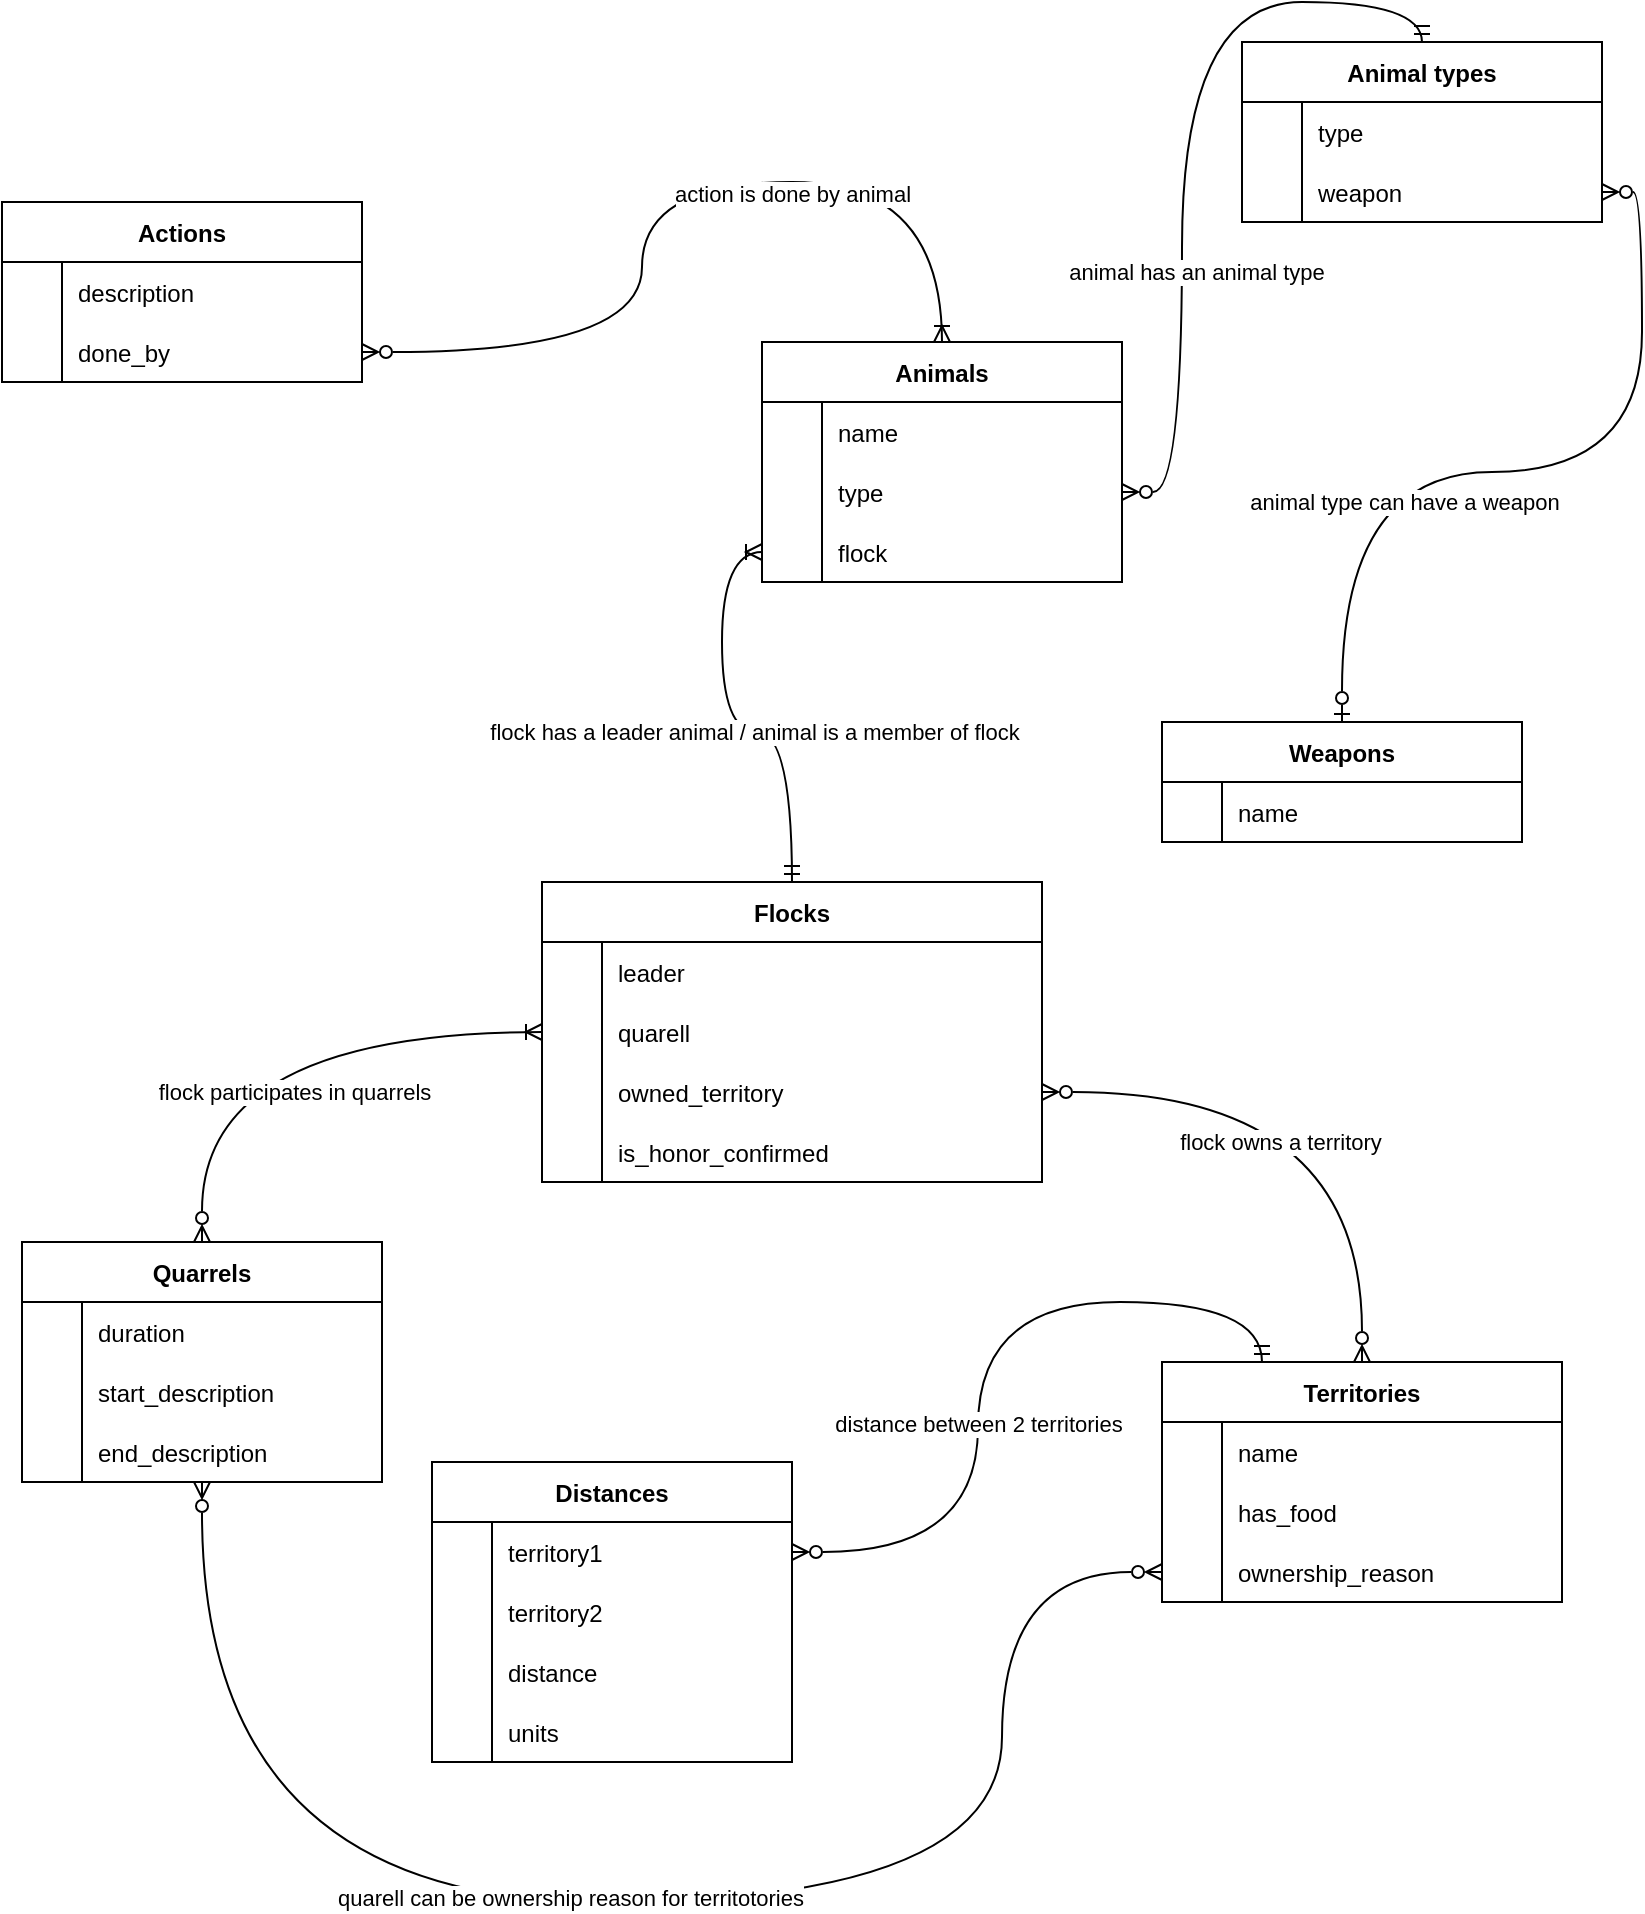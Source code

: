 <mxfile version="20.8.23" type="device"><diagram id="R2lEEEUBdFMjLlhIrx00" name="Page-1"><mxGraphModel dx="1482" dy="797" grid="1" gridSize="10" guides="1" tooltips="1" connect="1" arrows="1" fold="1" page="1" pageScale="1" pageWidth="850" pageHeight="1100" math="0" shadow="0" extFonts="Permanent Marker^https://fonts.googleapis.com/css?family=Permanent+Marker"><root><mxCell id="0"/><mxCell id="1" parent="0"/><mxCell id="C-vyLk0tnHw3VtMMgP7b-2" value="Flocks" style="shape=table;startSize=30;container=1;collapsible=1;childLayout=tableLayout;fixedRows=1;rowLines=0;fontStyle=1;align=center;resizeLast=1;" parent="1" vertex="1"><mxGeometry x="300" y="480" width="250" height="150" as="geometry"/></mxCell><mxCell id="6ipA8E3GetW88BNHEh7U-5" value="" style="shape=tableRow;horizontal=0;startSize=0;swimlaneHead=0;swimlaneBody=0;fillColor=none;collapsible=0;dropTarget=0;points=[[0,0.5],[1,0.5]];portConstraint=eastwest;top=0;left=0;right=0;bottom=0;" parent="C-vyLk0tnHw3VtMMgP7b-2" vertex="1"><mxGeometry y="30" width="250" height="30" as="geometry"/></mxCell><mxCell id="6ipA8E3GetW88BNHEh7U-6" value="" style="shape=partialRectangle;connectable=0;fillColor=none;top=0;left=0;bottom=0;right=0;fontStyle=0;overflow=hidden;" parent="6ipA8E3GetW88BNHEh7U-5" vertex="1"><mxGeometry width="30" height="30" as="geometry"><mxRectangle width="30" height="30" as="alternateBounds"/></mxGeometry></mxCell><mxCell id="6ipA8E3GetW88BNHEh7U-7" value="leader" style="shape=partialRectangle;connectable=0;fillColor=none;top=0;left=0;bottom=0;right=0;align=left;spacingLeft=6;fontStyle=0;overflow=hidden;" parent="6ipA8E3GetW88BNHEh7U-5" vertex="1"><mxGeometry x="30" width="220" height="30" as="geometry"><mxRectangle width="220" height="30" as="alternateBounds"/></mxGeometry></mxCell><mxCell id="xkvmpEbdyaHz_bhi0SRN-27" value="" style="shape=tableRow;horizontal=0;startSize=0;swimlaneHead=0;swimlaneBody=0;fillColor=none;collapsible=0;dropTarget=0;points=[[0,0.5],[1,0.5]];portConstraint=eastwest;top=0;left=0;right=0;bottom=0;" parent="C-vyLk0tnHw3VtMMgP7b-2" vertex="1"><mxGeometry y="60" width="250" height="30" as="geometry"/></mxCell><mxCell id="xkvmpEbdyaHz_bhi0SRN-28" value="" style="shape=partialRectangle;connectable=0;fillColor=none;top=0;left=0;bottom=0;right=0;editable=1;overflow=hidden;" parent="xkvmpEbdyaHz_bhi0SRN-27" vertex="1"><mxGeometry width="30" height="30" as="geometry"><mxRectangle width="30" height="30" as="alternateBounds"/></mxGeometry></mxCell><mxCell id="xkvmpEbdyaHz_bhi0SRN-29" value="quarell" style="shape=partialRectangle;connectable=0;fillColor=none;top=0;left=0;bottom=0;right=0;align=left;spacingLeft=6;overflow=hidden;" parent="xkvmpEbdyaHz_bhi0SRN-27" vertex="1"><mxGeometry x="30" width="220" height="30" as="geometry"><mxRectangle width="220" height="30" as="alternateBounds"/></mxGeometry></mxCell><mxCell id="xkvmpEbdyaHz_bhi0SRN-30" value="" style="shape=tableRow;horizontal=0;startSize=0;swimlaneHead=0;swimlaneBody=0;fillColor=none;collapsible=0;dropTarget=0;points=[[0,0.5],[1,0.5]];portConstraint=eastwest;top=0;left=0;right=0;bottom=0;" parent="C-vyLk0tnHw3VtMMgP7b-2" vertex="1"><mxGeometry y="90" width="250" height="30" as="geometry"/></mxCell><mxCell id="xkvmpEbdyaHz_bhi0SRN-31" value="" style="shape=partialRectangle;connectable=0;fillColor=none;top=0;left=0;bottom=0;right=0;editable=1;overflow=hidden;" parent="xkvmpEbdyaHz_bhi0SRN-30" vertex="1"><mxGeometry width="30" height="30" as="geometry"><mxRectangle width="30" height="30" as="alternateBounds"/></mxGeometry></mxCell><mxCell id="xkvmpEbdyaHz_bhi0SRN-32" value="owned_territory" style="shape=partialRectangle;connectable=0;fillColor=none;top=0;left=0;bottom=0;right=0;align=left;spacingLeft=6;overflow=hidden;" parent="xkvmpEbdyaHz_bhi0SRN-30" vertex="1"><mxGeometry x="30" width="220" height="30" as="geometry"><mxRectangle width="220" height="30" as="alternateBounds"/></mxGeometry></mxCell><mxCell id="xkvmpEbdyaHz_bhi0SRN-50" value="" style="shape=tableRow;horizontal=0;startSize=0;swimlaneHead=0;swimlaneBody=0;fillColor=none;collapsible=0;dropTarget=0;points=[[0,0.5],[1,0.5]];portConstraint=eastwest;top=0;left=0;right=0;bottom=0;" parent="C-vyLk0tnHw3VtMMgP7b-2" vertex="1"><mxGeometry y="120" width="250" height="30" as="geometry"/></mxCell><mxCell id="xkvmpEbdyaHz_bhi0SRN-51" value="" style="shape=partialRectangle;connectable=0;fillColor=none;top=0;left=0;bottom=0;right=0;editable=1;overflow=hidden;" parent="xkvmpEbdyaHz_bhi0SRN-50" vertex="1"><mxGeometry width="30" height="30" as="geometry"><mxRectangle width="30" height="30" as="alternateBounds"/></mxGeometry></mxCell><mxCell id="xkvmpEbdyaHz_bhi0SRN-52" value="is_honor_confirmed" style="shape=partialRectangle;connectable=0;fillColor=none;top=0;left=0;bottom=0;right=0;align=left;spacingLeft=6;overflow=hidden;" parent="xkvmpEbdyaHz_bhi0SRN-50" vertex="1"><mxGeometry x="30" width="220" height="30" as="geometry"><mxRectangle width="220" height="30" as="alternateBounds"/></mxGeometry></mxCell><mxCell id="6ipA8E3GetW88BNHEh7U-30" value="Territories" style="shape=table;startSize=30;container=1;collapsible=1;childLayout=tableLayout;fixedRows=1;rowLines=0;fontStyle=1;align=center;resizeLast=1;" parent="1" vertex="1"><mxGeometry x="610" y="720" width="200" height="120" as="geometry"/></mxCell><mxCell id="6ipA8E3GetW88BNHEh7U-34" value="" style="shape=tableRow;horizontal=0;startSize=0;swimlaneHead=0;swimlaneBody=0;fillColor=none;collapsible=0;dropTarget=0;points=[[0,0.5],[1,0.5]];portConstraint=eastwest;top=0;left=0;right=0;bottom=0;" parent="6ipA8E3GetW88BNHEh7U-30" vertex="1"><mxGeometry y="30" width="200" height="30" as="geometry"/></mxCell><mxCell id="6ipA8E3GetW88BNHEh7U-35" value="" style="shape=partialRectangle;connectable=0;fillColor=none;top=0;left=0;bottom=0;right=0;editable=1;overflow=hidden;" parent="6ipA8E3GetW88BNHEh7U-34" vertex="1"><mxGeometry width="30" height="30" as="geometry"><mxRectangle width="30" height="30" as="alternateBounds"/></mxGeometry></mxCell><mxCell id="6ipA8E3GetW88BNHEh7U-36" value="name" style="shape=partialRectangle;connectable=0;fillColor=none;top=0;left=0;bottom=0;right=0;align=left;spacingLeft=6;overflow=hidden;" parent="6ipA8E3GetW88BNHEh7U-34" vertex="1"><mxGeometry x="30" width="170" height="30" as="geometry"><mxRectangle width="170" height="30" as="alternateBounds"/></mxGeometry></mxCell><mxCell id="6ipA8E3GetW88BNHEh7U-69" value="" style="shape=tableRow;horizontal=0;startSize=0;swimlaneHead=0;swimlaneBody=0;fillColor=none;collapsible=0;dropTarget=0;points=[[0,0.5],[1,0.5]];portConstraint=eastwest;top=0;left=0;right=0;bottom=0;" parent="6ipA8E3GetW88BNHEh7U-30" vertex="1"><mxGeometry y="60" width="200" height="30" as="geometry"/></mxCell><mxCell id="6ipA8E3GetW88BNHEh7U-70" value="" style="shape=partialRectangle;connectable=0;fillColor=none;top=0;left=0;bottom=0;right=0;fontStyle=0;overflow=hidden;" parent="6ipA8E3GetW88BNHEh7U-69" vertex="1"><mxGeometry width="30" height="30" as="geometry"><mxRectangle width="30" height="30" as="alternateBounds"/></mxGeometry></mxCell><mxCell id="6ipA8E3GetW88BNHEh7U-71" value="has_food" style="shape=partialRectangle;connectable=0;fillColor=none;top=0;left=0;bottom=0;right=0;align=left;spacingLeft=6;fontStyle=0;overflow=hidden;" parent="6ipA8E3GetW88BNHEh7U-69" vertex="1"><mxGeometry x="30" width="170" height="30" as="geometry"><mxRectangle width="170" height="30" as="alternateBounds"/></mxGeometry></mxCell><mxCell id="17K6z_Gl12oQBAm6hznt-1" value="" style="shape=tableRow;horizontal=0;startSize=0;swimlaneHead=0;swimlaneBody=0;fillColor=none;collapsible=0;dropTarget=0;points=[[0,0.5],[1,0.5]];portConstraint=eastwest;top=0;left=0;right=0;bottom=0;" parent="6ipA8E3GetW88BNHEh7U-30" vertex="1"><mxGeometry y="90" width="200" height="30" as="geometry"/></mxCell><mxCell id="17K6z_Gl12oQBAm6hznt-2" value="" style="shape=partialRectangle;connectable=0;fillColor=none;top=0;left=0;bottom=0;right=0;editable=1;overflow=hidden;" parent="17K6z_Gl12oQBAm6hznt-1" vertex="1"><mxGeometry width="30" height="30" as="geometry"><mxRectangle width="30" height="30" as="alternateBounds"/></mxGeometry></mxCell><mxCell id="17K6z_Gl12oQBAm6hznt-3" value="ownership_reason" style="shape=partialRectangle;connectable=0;fillColor=none;top=0;left=0;bottom=0;right=0;align=left;spacingLeft=6;overflow=hidden;" parent="17K6z_Gl12oQBAm6hznt-1" vertex="1"><mxGeometry x="30" width="170" height="30" as="geometry"><mxRectangle width="170" height="30" as="alternateBounds"/></mxGeometry></mxCell><mxCell id="6ipA8E3GetW88BNHEh7U-43" value="Animals" style="shape=table;startSize=30;container=1;collapsible=1;childLayout=tableLayout;fixedRows=1;rowLines=0;fontStyle=1;align=center;resizeLast=1;" parent="1" vertex="1"><mxGeometry x="410" y="210" width="180" height="120" as="geometry"/></mxCell><mxCell id="6ipA8E3GetW88BNHEh7U-50" value="" style="shape=tableRow;horizontal=0;startSize=0;swimlaneHead=0;swimlaneBody=0;fillColor=none;collapsible=0;dropTarget=0;points=[[0,0.5],[1,0.5]];portConstraint=eastwest;top=0;left=0;right=0;bottom=0;" parent="6ipA8E3GetW88BNHEh7U-43" vertex="1"><mxGeometry y="30" width="180" height="30" as="geometry"/></mxCell><mxCell id="6ipA8E3GetW88BNHEh7U-51" value="" style="shape=partialRectangle;connectable=0;fillColor=none;top=0;left=0;bottom=0;right=0;editable=1;overflow=hidden;" parent="6ipA8E3GetW88BNHEh7U-50" vertex="1"><mxGeometry width="30" height="30" as="geometry"><mxRectangle width="30" height="30" as="alternateBounds"/></mxGeometry></mxCell><mxCell id="6ipA8E3GetW88BNHEh7U-52" value="name" style="shape=partialRectangle;connectable=0;fillColor=none;top=0;left=0;bottom=0;right=0;align=left;spacingLeft=6;overflow=hidden;" parent="6ipA8E3GetW88BNHEh7U-50" vertex="1"><mxGeometry x="30" width="150" height="30" as="geometry"><mxRectangle width="150" height="30" as="alternateBounds"/></mxGeometry></mxCell><mxCell id="xkvmpEbdyaHz_bhi0SRN-102" value="" style="shape=tableRow;horizontal=0;startSize=0;swimlaneHead=0;swimlaneBody=0;fillColor=none;collapsible=0;dropTarget=0;points=[[0,0.5],[1,0.5]];portConstraint=eastwest;top=0;left=0;right=0;bottom=0;" parent="6ipA8E3GetW88BNHEh7U-43" vertex="1"><mxGeometry y="60" width="180" height="30" as="geometry"/></mxCell><mxCell id="xkvmpEbdyaHz_bhi0SRN-103" value="" style="shape=partialRectangle;connectable=0;fillColor=none;top=0;left=0;bottom=0;right=0;editable=1;overflow=hidden;" parent="xkvmpEbdyaHz_bhi0SRN-102" vertex="1"><mxGeometry width="30" height="30" as="geometry"><mxRectangle width="30" height="30" as="alternateBounds"/></mxGeometry></mxCell><mxCell id="xkvmpEbdyaHz_bhi0SRN-104" value="type" style="shape=partialRectangle;connectable=0;fillColor=none;top=0;left=0;bottom=0;right=0;align=left;spacingLeft=6;overflow=hidden;" parent="xkvmpEbdyaHz_bhi0SRN-102" vertex="1"><mxGeometry x="30" width="150" height="30" as="geometry"><mxRectangle width="150" height="30" as="alternateBounds"/></mxGeometry></mxCell><mxCell id="6ipA8E3GetW88BNHEh7U-47" value="" style="shape=tableRow;horizontal=0;startSize=0;swimlaneHead=0;swimlaneBody=0;fillColor=none;collapsible=0;dropTarget=0;points=[[0,0.5],[1,0.5]];portConstraint=eastwest;top=0;left=0;right=0;bottom=0;" parent="6ipA8E3GetW88BNHEh7U-43" vertex="1"><mxGeometry y="90" width="180" height="30" as="geometry"/></mxCell><mxCell id="6ipA8E3GetW88BNHEh7U-48" value="" style="shape=partialRectangle;connectable=0;fillColor=none;top=0;left=0;bottom=0;right=0;editable=1;overflow=hidden;" parent="6ipA8E3GetW88BNHEh7U-47" vertex="1"><mxGeometry width="30" height="30" as="geometry"><mxRectangle width="30" height="30" as="alternateBounds"/></mxGeometry></mxCell><mxCell id="6ipA8E3GetW88BNHEh7U-49" value="flock" style="shape=partialRectangle;connectable=0;fillColor=none;top=0;left=0;bottom=0;right=0;align=left;spacingLeft=6;overflow=hidden;" parent="6ipA8E3GetW88BNHEh7U-47" vertex="1"><mxGeometry x="30" width="150" height="30" as="geometry"><mxRectangle width="150" height="30" as="alternateBounds"/></mxGeometry></mxCell><mxCell id="6ipA8E3GetW88BNHEh7U-56" value="Weapons" style="shape=table;startSize=30;container=1;collapsible=1;childLayout=tableLayout;fixedRows=1;rowLines=0;fontStyle=1;align=center;resizeLast=1;" parent="1" vertex="1"><mxGeometry x="610" y="400" width="180" height="60" as="geometry"/></mxCell><mxCell id="6ipA8E3GetW88BNHEh7U-60" value="" style="shape=tableRow;horizontal=0;startSize=0;swimlaneHead=0;swimlaneBody=0;fillColor=none;collapsible=0;dropTarget=0;points=[[0,0.5],[1,0.5]];portConstraint=eastwest;top=0;left=0;right=0;bottom=0;" parent="6ipA8E3GetW88BNHEh7U-56" vertex="1"><mxGeometry y="30" width="180" height="30" as="geometry"/></mxCell><mxCell id="6ipA8E3GetW88BNHEh7U-61" value="" style="shape=partialRectangle;connectable=0;fillColor=none;top=0;left=0;bottom=0;right=0;editable=1;overflow=hidden;" parent="6ipA8E3GetW88BNHEh7U-60" vertex="1"><mxGeometry width="30" height="30" as="geometry"><mxRectangle width="30" height="30" as="alternateBounds"/></mxGeometry></mxCell><mxCell id="6ipA8E3GetW88BNHEh7U-62" value="name" style="shape=partialRectangle;connectable=0;fillColor=none;top=0;left=0;bottom=0;right=0;align=left;spacingLeft=6;overflow=hidden;" parent="6ipA8E3GetW88BNHEh7U-60" vertex="1"><mxGeometry x="30" width="150" height="30" as="geometry"><mxRectangle width="150" height="30" as="alternateBounds"/></mxGeometry></mxCell><mxCell id="6ipA8E3GetW88BNHEh7U-74" style="edgeStyle=orthogonalEdgeStyle;curved=1;orthogonalLoop=1;jettySize=auto;html=1;entryX=0.5;entryY=0;entryDx=0;entryDy=0;exitX=0;exitY=0.5;exitDx=0;exitDy=0;startArrow=ERoneToMany;startFill=0;endArrow=ERmandOne;endFill=0;" parent="1" source="6ipA8E3GetW88BNHEh7U-47" target="C-vyLk0tnHw3VtMMgP7b-2" edge="1"><mxGeometry relative="1" as="geometry"><mxPoint x="145.05" y="535" as="targetPoint"/></mxGeometry></mxCell><mxCell id="6ipA8E3GetW88BNHEh7U-110" value="flock has a leader animal / animal is a member of flock" style="edgeLabel;html=1;align=center;verticalAlign=middle;resizable=0;points=[];" parent="6ipA8E3GetW88BNHEh7U-74" vertex="1" connectable="0"><mxGeometry x="0.285" y="7" relative="1" as="geometry"><mxPoint x="-16" y="7" as="offset"/></mxGeometry></mxCell><mxCell id="6ipA8E3GetW88BNHEh7U-75" style="edgeStyle=orthogonalEdgeStyle;curved=1;orthogonalLoop=1;jettySize=auto;html=1;startArrow=ERzeroToMany;startFill=0;endArrow=ERzeroToMany;endFill=0;exitX=0.5;exitY=0;exitDx=0;exitDy=0;entryX=1;entryY=0.5;entryDx=0;entryDy=0;" parent="1" source="6ipA8E3GetW88BNHEh7U-30" target="xkvmpEbdyaHz_bhi0SRN-30" edge="1"><mxGeometry relative="1" as="geometry"><mxPoint x="530" y="670" as="sourcePoint"/><mxPoint x="395" y="540" as="targetPoint"/></mxGeometry></mxCell><mxCell id="6ipA8E3GetW88BNHEh7U-108" value="flock owns a territory" style="edgeLabel;html=1;align=center;verticalAlign=middle;resizable=0;points=[];" parent="6ipA8E3GetW88BNHEh7U-75" vertex="1" connectable="0"><mxGeometry x="0.069" y="2" relative="1" as="geometry"><mxPoint x="-19" y="23" as="offset"/></mxGeometry></mxCell><mxCell id="6ipA8E3GetW88BNHEh7U-81" value="Quarrels" style="shape=table;startSize=30;container=1;collapsible=1;childLayout=tableLayout;fixedRows=1;rowLines=0;fontStyle=1;align=center;resizeLast=1;" parent="1" vertex="1"><mxGeometry x="40" y="660" width="180" height="120" as="geometry"/></mxCell><mxCell id="6ipA8E3GetW88BNHEh7U-85" value="" style="shape=tableRow;horizontal=0;startSize=0;swimlaneHead=0;swimlaneBody=0;fillColor=none;collapsible=0;dropTarget=0;points=[[0,0.5],[1,0.5]];portConstraint=eastwest;top=0;left=0;right=0;bottom=0;" parent="6ipA8E3GetW88BNHEh7U-81" vertex="1"><mxGeometry y="30" width="180" height="30" as="geometry"/></mxCell><mxCell id="6ipA8E3GetW88BNHEh7U-86" value="" style="shape=partialRectangle;connectable=0;fillColor=none;top=0;left=0;bottom=0;right=0;editable=1;overflow=hidden;" parent="6ipA8E3GetW88BNHEh7U-85" vertex="1"><mxGeometry width="30" height="30" as="geometry"><mxRectangle width="30" height="30" as="alternateBounds"/></mxGeometry></mxCell><mxCell id="6ipA8E3GetW88BNHEh7U-87" value="duration" style="shape=partialRectangle;connectable=0;fillColor=none;top=0;left=0;bottom=0;right=0;align=left;spacingLeft=6;overflow=hidden;" parent="6ipA8E3GetW88BNHEh7U-85" vertex="1"><mxGeometry x="30" width="150" height="30" as="geometry"><mxRectangle width="150" height="30" as="alternateBounds"/></mxGeometry></mxCell><mxCell id="6ipA8E3GetW88BNHEh7U-97" value="" style="shape=tableRow;horizontal=0;startSize=0;swimlaneHead=0;swimlaneBody=0;fillColor=none;collapsible=0;dropTarget=0;points=[[0,0.5],[1,0.5]];portConstraint=eastwest;top=0;left=0;right=0;bottom=0;" parent="6ipA8E3GetW88BNHEh7U-81" vertex="1"><mxGeometry y="60" width="180" height="30" as="geometry"/></mxCell><mxCell id="6ipA8E3GetW88BNHEh7U-98" value="" style="shape=partialRectangle;connectable=0;fillColor=none;top=0;left=0;bottom=0;right=0;editable=1;overflow=hidden;" parent="6ipA8E3GetW88BNHEh7U-97" vertex="1"><mxGeometry width="30" height="30" as="geometry"><mxRectangle width="30" height="30" as="alternateBounds"/></mxGeometry></mxCell><mxCell id="6ipA8E3GetW88BNHEh7U-99" value="start_description" style="shape=partialRectangle;connectable=0;fillColor=none;top=0;left=0;bottom=0;right=0;align=left;spacingLeft=6;overflow=hidden;" parent="6ipA8E3GetW88BNHEh7U-97" vertex="1"><mxGeometry x="30" width="150" height="30" as="geometry"><mxRectangle width="150" height="30" as="alternateBounds"/></mxGeometry></mxCell><mxCell id="6ipA8E3GetW88BNHEh7U-100" value="" style="shape=tableRow;horizontal=0;startSize=0;swimlaneHead=0;swimlaneBody=0;fillColor=none;collapsible=0;dropTarget=0;points=[[0,0.5],[1,0.5]];portConstraint=eastwest;top=0;left=0;right=0;bottom=0;" parent="6ipA8E3GetW88BNHEh7U-81" vertex="1"><mxGeometry y="90" width="180" height="30" as="geometry"/></mxCell><mxCell id="6ipA8E3GetW88BNHEh7U-101" value="" style="shape=partialRectangle;connectable=0;fillColor=none;top=0;left=0;bottom=0;right=0;editable=1;overflow=hidden;" parent="6ipA8E3GetW88BNHEh7U-100" vertex="1"><mxGeometry width="30" height="30" as="geometry"><mxRectangle width="30" height="30" as="alternateBounds"/></mxGeometry></mxCell><mxCell id="6ipA8E3GetW88BNHEh7U-102" value="end_description" style="shape=partialRectangle;connectable=0;fillColor=none;top=0;left=0;bottom=0;right=0;align=left;spacingLeft=6;overflow=hidden;" parent="6ipA8E3GetW88BNHEh7U-100" vertex="1"><mxGeometry x="30" width="150" height="30" as="geometry"><mxRectangle width="150" height="30" as="alternateBounds"/></mxGeometry></mxCell><mxCell id="6ipA8E3GetW88BNHEh7U-106" style="edgeStyle=orthogonalEdgeStyle;curved=1;orthogonalLoop=1;jettySize=auto;html=1;entryX=0.5;entryY=0;entryDx=0;entryDy=0;startArrow=ERoneToMany;startFill=0;endArrow=ERzeroToMany;endFill=0;exitX=0;exitY=0.5;exitDx=0;exitDy=0;" parent="1" source="xkvmpEbdyaHz_bhi0SRN-27" target="6ipA8E3GetW88BNHEh7U-81" edge="1"><mxGeometry relative="1" as="geometry"><mxPoint x="145.05" y="595.032" as="sourcePoint"/><mxPoint x="220.0" y="725" as="targetPoint"/></mxGeometry></mxCell><mxCell id="xkvmpEbdyaHz_bhi0SRN-21" value="flock participates in quarrels" style="edgeLabel;html=1;align=center;verticalAlign=middle;resizable=0;points=[];" parent="6ipA8E3GetW88BNHEh7U-106" vertex="1" connectable="0"><mxGeometry x="-0.119" y="4" relative="1" as="geometry"><mxPoint x="-3" y="26" as="offset"/></mxGeometry></mxCell><mxCell id="xkvmpEbdyaHz_bhi0SRN-4" value="Actions" style="shape=table;startSize=30;container=1;collapsible=1;childLayout=tableLayout;fixedRows=1;rowLines=0;fontStyle=1;align=center;resizeLast=1;" parent="1" vertex="1"><mxGeometry x="30" y="140" width="180" height="90" as="geometry"/></mxCell><mxCell id="xkvmpEbdyaHz_bhi0SRN-8" value="" style="shape=tableRow;horizontal=0;startSize=0;swimlaneHead=0;swimlaneBody=0;fillColor=none;collapsible=0;dropTarget=0;points=[[0,0.5],[1,0.5]];portConstraint=eastwest;top=0;left=0;right=0;bottom=0;" parent="xkvmpEbdyaHz_bhi0SRN-4" vertex="1"><mxGeometry y="30" width="180" height="30" as="geometry"/></mxCell><mxCell id="xkvmpEbdyaHz_bhi0SRN-9" value="" style="shape=partialRectangle;connectable=0;fillColor=none;top=0;left=0;bottom=0;right=0;editable=1;overflow=hidden;" parent="xkvmpEbdyaHz_bhi0SRN-8" vertex="1"><mxGeometry width="30" height="30" as="geometry"><mxRectangle width="30" height="30" as="alternateBounds"/></mxGeometry></mxCell><mxCell id="xkvmpEbdyaHz_bhi0SRN-10" value="description" style="shape=partialRectangle;connectable=0;fillColor=none;top=0;left=0;bottom=0;right=0;align=left;spacingLeft=6;overflow=hidden;" parent="xkvmpEbdyaHz_bhi0SRN-8" vertex="1"><mxGeometry x="30" width="150" height="30" as="geometry"><mxRectangle width="150" height="30" as="alternateBounds"/></mxGeometry></mxCell><mxCell id="xkvmpEbdyaHz_bhi0SRN-14" value="" style="shape=tableRow;horizontal=0;startSize=0;swimlaneHead=0;swimlaneBody=0;fillColor=none;collapsible=0;dropTarget=0;points=[[0,0.5],[1,0.5]];portConstraint=eastwest;top=0;left=0;right=0;bottom=0;" parent="xkvmpEbdyaHz_bhi0SRN-4" vertex="1"><mxGeometry y="60" width="180" height="30" as="geometry"/></mxCell><mxCell id="xkvmpEbdyaHz_bhi0SRN-15" value="" style="shape=partialRectangle;connectable=0;fillColor=none;top=0;left=0;bottom=0;right=0;editable=1;overflow=hidden;" parent="xkvmpEbdyaHz_bhi0SRN-14" vertex="1"><mxGeometry width="30" height="30" as="geometry"><mxRectangle width="30" height="30" as="alternateBounds"/></mxGeometry></mxCell><mxCell id="xkvmpEbdyaHz_bhi0SRN-16" value="done_by" style="shape=partialRectangle;connectable=0;fillColor=none;top=0;left=0;bottom=0;right=0;align=left;spacingLeft=6;overflow=hidden;" parent="xkvmpEbdyaHz_bhi0SRN-14" vertex="1"><mxGeometry x="30" width="150" height="30" as="geometry"><mxRectangle width="150" height="30" as="alternateBounds"/></mxGeometry></mxCell><mxCell id="xkvmpEbdyaHz_bhi0SRN-18" style="edgeStyle=orthogonalEdgeStyle;curved=1;orthogonalLoop=1;jettySize=auto;html=1;entryX=1;entryY=0.5;entryDx=0;entryDy=0;startArrow=ERoneToMany;startFill=0;endArrow=ERzeroToMany;endFill=0;exitX=0.5;exitY=0;exitDx=0;exitDy=0;" parent="1" source="6ipA8E3GetW88BNHEh7U-43" target="xkvmpEbdyaHz_bhi0SRN-14" edge="1"><mxGeometry relative="1" as="geometry"><mxPoint x="270" y="475" as="targetPoint"/><mxPoint x="340" y="205" as="sourcePoint"/><Array as="points"><mxPoint x="500" y="130"/><mxPoint x="350" y="130"/><mxPoint x="350" y="215"/></Array></mxGeometry></mxCell><mxCell id="xkvmpEbdyaHz_bhi0SRN-19" value="action is done by animal" style="edgeLabel;html=1;align=center;verticalAlign=middle;resizable=0;points=[];" parent="xkvmpEbdyaHz_bhi0SRN-18" vertex="1" connectable="0"><mxGeometry x="0.285" y="7" relative="1" as="geometry"><mxPoint x="68" y="-57" as="offset"/></mxGeometry></mxCell><mxCell id="xkvmpEbdyaHz_bhi0SRN-53" value="Distances" style="shape=table;startSize=30;container=1;collapsible=1;childLayout=tableLayout;fixedRows=1;rowLines=0;fontStyle=1;align=center;resizeLast=1;" parent="1" vertex="1"><mxGeometry x="245" y="770" width="180" height="150" as="geometry"/></mxCell><mxCell id="xkvmpEbdyaHz_bhi0SRN-57" value="" style="shape=tableRow;horizontal=0;startSize=0;swimlaneHead=0;swimlaneBody=0;fillColor=none;collapsible=0;dropTarget=0;points=[[0,0.5],[1,0.5]];portConstraint=eastwest;top=0;left=0;right=0;bottom=0;" parent="xkvmpEbdyaHz_bhi0SRN-53" vertex="1"><mxGeometry y="30" width="180" height="30" as="geometry"/></mxCell><mxCell id="xkvmpEbdyaHz_bhi0SRN-58" value="" style="shape=partialRectangle;connectable=0;fillColor=none;top=0;left=0;bottom=0;right=0;editable=1;overflow=hidden;" parent="xkvmpEbdyaHz_bhi0SRN-57" vertex="1"><mxGeometry width="30" height="30" as="geometry"><mxRectangle width="30" height="30" as="alternateBounds"/></mxGeometry></mxCell><mxCell id="xkvmpEbdyaHz_bhi0SRN-59" value="territory1" style="shape=partialRectangle;connectable=0;fillColor=none;top=0;left=0;bottom=0;right=0;align=left;spacingLeft=6;overflow=hidden;" parent="xkvmpEbdyaHz_bhi0SRN-57" vertex="1"><mxGeometry x="30" width="150" height="30" as="geometry"><mxRectangle width="150" height="30" as="alternateBounds"/></mxGeometry></mxCell><mxCell id="xkvmpEbdyaHz_bhi0SRN-60" value="" style="shape=tableRow;horizontal=0;startSize=0;swimlaneHead=0;swimlaneBody=0;fillColor=none;collapsible=0;dropTarget=0;points=[[0,0.5],[1,0.5]];portConstraint=eastwest;top=0;left=0;right=0;bottom=0;" parent="xkvmpEbdyaHz_bhi0SRN-53" vertex="1"><mxGeometry y="60" width="180" height="30" as="geometry"/></mxCell><mxCell id="xkvmpEbdyaHz_bhi0SRN-61" value="" style="shape=partialRectangle;connectable=0;fillColor=none;top=0;left=0;bottom=0;right=0;editable=1;overflow=hidden;" parent="xkvmpEbdyaHz_bhi0SRN-60" vertex="1"><mxGeometry width="30" height="30" as="geometry"><mxRectangle width="30" height="30" as="alternateBounds"/></mxGeometry></mxCell><mxCell id="xkvmpEbdyaHz_bhi0SRN-62" value="territory2" style="shape=partialRectangle;connectable=0;fillColor=none;top=0;left=0;bottom=0;right=0;align=left;spacingLeft=6;overflow=hidden;" parent="xkvmpEbdyaHz_bhi0SRN-60" vertex="1"><mxGeometry x="30" width="150" height="30" as="geometry"><mxRectangle width="150" height="30" as="alternateBounds"/></mxGeometry></mxCell><mxCell id="xkvmpEbdyaHz_bhi0SRN-63" value="" style="shape=tableRow;horizontal=0;startSize=0;swimlaneHead=0;swimlaneBody=0;fillColor=none;collapsible=0;dropTarget=0;points=[[0,0.5],[1,0.5]];portConstraint=eastwest;top=0;left=0;right=0;bottom=0;" parent="xkvmpEbdyaHz_bhi0SRN-53" vertex="1"><mxGeometry y="90" width="180" height="30" as="geometry"/></mxCell><mxCell id="xkvmpEbdyaHz_bhi0SRN-64" value="" style="shape=partialRectangle;connectable=0;fillColor=none;top=0;left=0;bottom=0;right=0;editable=1;overflow=hidden;" parent="xkvmpEbdyaHz_bhi0SRN-63" vertex="1"><mxGeometry width="30" height="30" as="geometry"><mxRectangle width="30" height="30" as="alternateBounds"/></mxGeometry></mxCell><mxCell id="xkvmpEbdyaHz_bhi0SRN-65" value="distance" style="shape=partialRectangle;connectable=0;fillColor=none;top=0;left=0;bottom=0;right=0;align=left;spacingLeft=6;overflow=hidden;" parent="xkvmpEbdyaHz_bhi0SRN-63" vertex="1"><mxGeometry x="30" width="150" height="30" as="geometry"><mxRectangle width="150" height="30" as="alternateBounds"/></mxGeometry></mxCell><mxCell id="xkvmpEbdyaHz_bhi0SRN-66" value="" style="shape=tableRow;horizontal=0;startSize=0;swimlaneHead=0;swimlaneBody=0;fillColor=none;collapsible=0;dropTarget=0;points=[[0,0.5],[1,0.5]];portConstraint=eastwest;top=0;left=0;right=0;bottom=0;" parent="xkvmpEbdyaHz_bhi0SRN-53" vertex="1"><mxGeometry y="120" width="180" height="30" as="geometry"/></mxCell><mxCell id="xkvmpEbdyaHz_bhi0SRN-67" value="" style="shape=partialRectangle;connectable=0;fillColor=none;top=0;left=0;bottom=0;right=0;editable=1;overflow=hidden;" parent="xkvmpEbdyaHz_bhi0SRN-66" vertex="1"><mxGeometry width="30" height="30" as="geometry"><mxRectangle width="30" height="30" as="alternateBounds"/></mxGeometry></mxCell><mxCell id="xkvmpEbdyaHz_bhi0SRN-68" value="units" style="shape=partialRectangle;connectable=0;fillColor=none;top=0;left=0;bottom=0;right=0;align=left;spacingLeft=6;overflow=hidden;" parent="xkvmpEbdyaHz_bhi0SRN-66" vertex="1"><mxGeometry x="30" width="150" height="30" as="geometry"><mxRectangle width="150" height="30" as="alternateBounds"/></mxGeometry></mxCell><mxCell id="xkvmpEbdyaHz_bhi0SRN-70" style="edgeStyle=orthogonalEdgeStyle;curved=1;orthogonalLoop=1;jettySize=auto;html=1;startArrow=ERmandOne;startFill=0;endArrow=ERzeroToMany;endFill=0;exitX=0.25;exitY=0;exitDx=0;exitDy=0;entryX=1;entryY=0.5;entryDx=0;entryDy=0;" parent="1" source="6ipA8E3GetW88BNHEh7U-30" target="xkvmpEbdyaHz_bhi0SRN-57" edge="1"><mxGeometry relative="1" as="geometry"><mxPoint x="650" y="925" as="sourcePoint"/><mxPoint x="500" y="860" as="targetPoint"/><Array as="points"><mxPoint x="660" y="690"/><mxPoint x="518" y="690"/><mxPoint x="518" y="815"/></Array></mxGeometry></mxCell><mxCell id="xkvmpEbdyaHz_bhi0SRN-71" value="distance between 2 territories" style="edgeLabel;html=1;align=center;verticalAlign=middle;resizable=0;points=[];" parent="xkvmpEbdyaHz_bhi0SRN-70" vertex="1" connectable="0"><mxGeometry x="0.069" y="2" relative="1" as="geometry"><mxPoint x="-2" y="24" as="offset"/></mxGeometry></mxCell><mxCell id="xkvmpEbdyaHz_bhi0SRN-87" value="Animal types" style="shape=table;startSize=30;container=1;collapsible=1;childLayout=tableLayout;fixedRows=1;rowLines=0;fontStyle=1;align=center;resizeLast=1;" parent="1" vertex="1"><mxGeometry x="650" y="60" width="180" height="90" as="geometry"/></mxCell><mxCell id="xkvmpEbdyaHz_bhi0SRN-91" value="" style="shape=tableRow;horizontal=0;startSize=0;swimlaneHead=0;swimlaneBody=0;fillColor=none;collapsible=0;dropTarget=0;points=[[0,0.5],[1,0.5]];portConstraint=eastwest;top=0;left=0;right=0;bottom=0;" parent="xkvmpEbdyaHz_bhi0SRN-87" vertex="1"><mxGeometry y="30" width="180" height="30" as="geometry"/></mxCell><mxCell id="xkvmpEbdyaHz_bhi0SRN-92" value="" style="shape=partialRectangle;connectable=0;fillColor=none;top=0;left=0;bottom=0;right=0;editable=1;overflow=hidden;" parent="xkvmpEbdyaHz_bhi0SRN-91" vertex="1"><mxGeometry width="30" height="30" as="geometry"><mxRectangle width="30" height="30" as="alternateBounds"/></mxGeometry></mxCell><mxCell id="xkvmpEbdyaHz_bhi0SRN-93" value="type" style="shape=partialRectangle;connectable=0;fillColor=none;top=0;left=0;bottom=0;right=0;align=left;spacingLeft=6;overflow=hidden;" parent="xkvmpEbdyaHz_bhi0SRN-91" vertex="1"><mxGeometry x="30" width="150" height="30" as="geometry"><mxRectangle width="150" height="30" as="alternateBounds"/></mxGeometry></mxCell><mxCell id="6ipA8E3GetW88BNHEh7U-53" value="" style="shape=tableRow;horizontal=0;startSize=0;swimlaneHead=0;swimlaneBody=0;fillColor=none;collapsible=0;dropTarget=0;points=[[0,0.5],[1,0.5]];portConstraint=eastwest;top=0;left=0;right=0;bottom=0;" parent="xkvmpEbdyaHz_bhi0SRN-87" vertex="1"><mxGeometry y="60" width="180" height="30" as="geometry"/></mxCell><mxCell id="6ipA8E3GetW88BNHEh7U-54" value="" style="shape=partialRectangle;connectable=0;fillColor=none;top=0;left=0;bottom=0;right=0;editable=1;overflow=hidden;" parent="6ipA8E3GetW88BNHEh7U-53" vertex="1"><mxGeometry width="30" height="30" as="geometry"><mxRectangle width="30" height="30" as="alternateBounds"/></mxGeometry></mxCell><mxCell id="6ipA8E3GetW88BNHEh7U-55" value="weapon" style="shape=partialRectangle;connectable=0;fillColor=none;top=0;left=0;bottom=0;right=0;align=left;spacingLeft=6;overflow=hidden;" parent="6ipA8E3GetW88BNHEh7U-53" vertex="1"><mxGeometry x="30" width="150" height="30" as="geometry"><mxRectangle width="150" height="30" as="alternateBounds"/></mxGeometry></mxCell><mxCell id="xkvmpEbdyaHz_bhi0SRN-105" style="edgeStyle=orthogonalEdgeStyle;curved=1;orthogonalLoop=1;jettySize=auto;html=1;entryX=1;entryY=0.5;entryDx=0;entryDy=0;startArrow=ERmandOne;startFill=0;endArrow=ERzeroToMany;endFill=0;exitX=0.5;exitY=0;exitDx=0;exitDy=0;" parent="1" source="xkvmpEbdyaHz_bhi0SRN-87" target="xkvmpEbdyaHz_bhi0SRN-102" edge="1"><mxGeometry relative="1" as="geometry"><mxPoint x="480" y="129.96" as="targetPoint"/><mxPoint x="700" y="114.96" as="sourcePoint"/></mxGeometry></mxCell><mxCell id="xkvmpEbdyaHz_bhi0SRN-106" value="animal has an animal type" style="edgeLabel;html=1;align=center;verticalAlign=middle;resizable=0;points=[];" parent="xkvmpEbdyaHz_bhi0SRN-105" vertex="1" connectable="0"><mxGeometry x="0.285" y="7" relative="1" as="geometry"><mxPoint y="8" as="offset"/></mxGeometry></mxCell><mxCell id="xkvmpEbdyaHz_bhi0SRN-110" style="edgeStyle=orthogonalEdgeStyle;curved=1;orthogonalLoop=1;jettySize=auto;html=1;startArrow=ERzeroToMany;startFill=0;endArrow=ERzeroToOne;endFill=0;exitX=1;exitY=0.5;exitDx=0;exitDy=0;" parent="1" source="6ipA8E3GetW88BNHEh7U-53" target="6ipA8E3GetW88BNHEh7U-56" edge="1"><mxGeometry relative="1" as="geometry"><mxPoint x="600" y="295" as="targetPoint"/><mxPoint x="750" y="70" as="sourcePoint"/><Array as="points"><mxPoint x="850" y="135"/><mxPoint x="850" y="275"/><mxPoint x="700" y="275"/></Array></mxGeometry></mxCell><mxCell id="xkvmpEbdyaHz_bhi0SRN-111" value="animal type can have a weapon" style="edgeLabel;html=1;align=center;verticalAlign=middle;resizable=0;points=[];" parent="xkvmpEbdyaHz_bhi0SRN-110" vertex="1" connectable="0"><mxGeometry x="0.285" y="7" relative="1" as="geometry"><mxPoint y="8" as="offset"/></mxGeometry></mxCell><mxCell id="17K6z_Gl12oQBAm6hznt-4" style="edgeStyle=orthogonalEdgeStyle;curved=1;orthogonalLoop=1;jettySize=auto;html=1;startArrow=ERzeroToMany;startFill=0;endArrow=ERzeroToMany;endFill=0;exitX=0;exitY=0.5;exitDx=0;exitDy=0;" parent="1" source="17K6z_Gl12oQBAm6hznt-1" target="6ipA8E3GetW88BNHEh7U-81" edge="1"><mxGeometry relative="1" as="geometry"><mxPoint x="590" y="820" as="sourcePoint"/><mxPoint x="355" y="915" as="targetPoint"/><Array as="points"><mxPoint x="530" y="825"/><mxPoint x="530" y="990"/><mxPoint x="130" y="990"/></Array></mxGeometry></mxCell><mxCell id="17K6z_Gl12oQBAm6hznt-6" value="quarell can be ownership reason for territotories" style="edgeLabel;html=1;align=center;verticalAlign=middle;resizable=0;points=[];" parent="17K6z_Gl12oQBAm6hznt-4" vertex="1" connectable="0"><mxGeometry x="0.08" y="-2" relative="1" as="geometry"><mxPoint as="offset"/></mxGeometry></mxCell></root></mxGraphModel></diagram></mxfile>